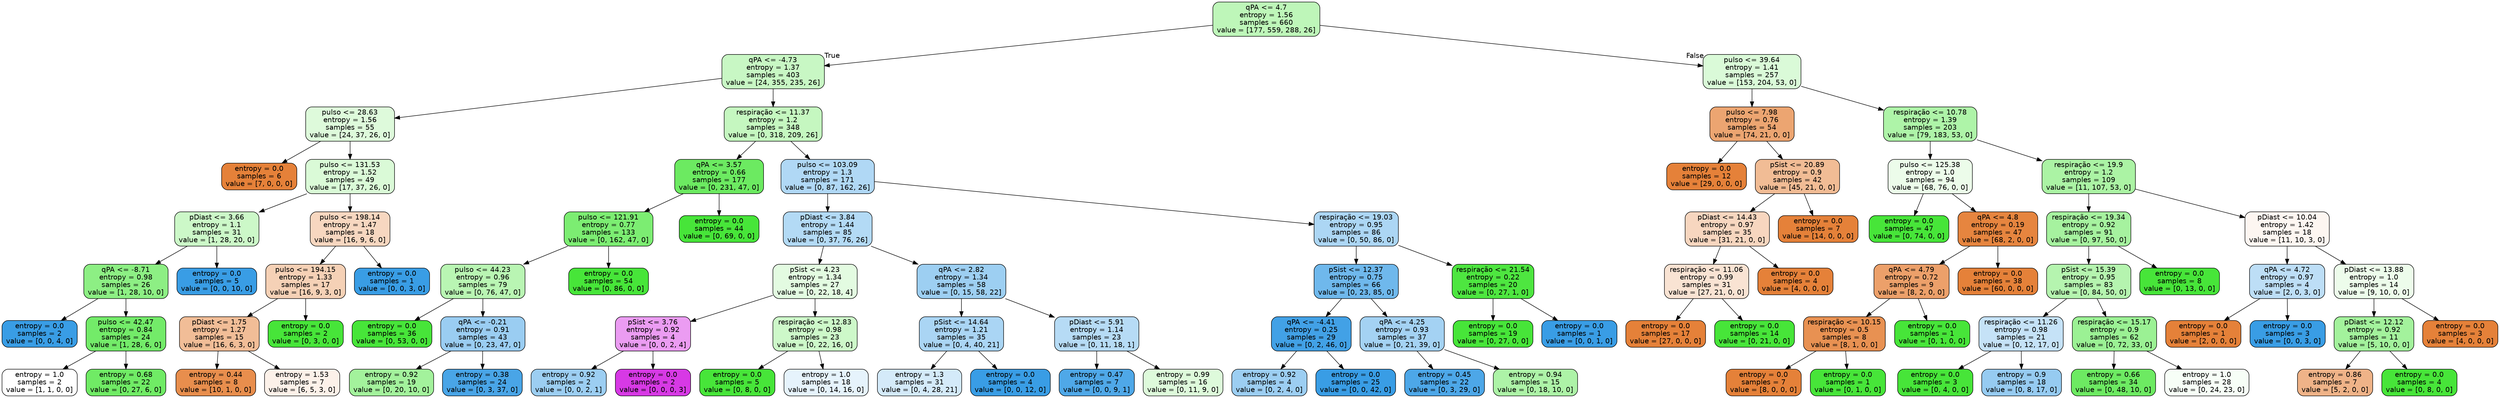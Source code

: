 digraph Tree {
node [shape=box, style="filled, rounded", color="black", fontname="helvetica"] ;
edge [fontname="helvetica"] ;
0 [label="qPA <= 4.7\nentropy = 1.56\nsamples = 660\nvalue = [177, 559, 288, 26]", fillcolor="#bef6b9"] ;
1 [label="qPA <= -4.73\nentropy = 1.37\nsamples = 403\nvalue = [24, 355, 235, 26]", fillcolor="#c8f7c4"] ;
0 -> 1 [labeldistance=2.5, labelangle=45, headlabel="True"] ;
2 [label="pulso <= 28.63\nentropy = 1.56\nsamples = 55\nvalue = [24, 37, 26, 0]", fillcolor="#defadb"] ;
1 -> 2 ;
3 [label="entropy = 0.0\nsamples = 6\nvalue = [7, 0, 0, 0]", fillcolor="#e58139"] ;
2 -> 3 ;
4 [label="pulso <= 131.53\nentropy = 1.52\nsamples = 49\nvalue = [17, 37, 26, 0]", fillcolor="#dafad7"] ;
2 -> 4 ;
5 [label="pDiast <= 3.66\nentropy = 1.1\nsamples = 31\nvalue = [1, 28, 20, 0]", fillcolor="#ccf8c8"] ;
4 -> 5 ;
6 [label="qPA <= -8.71\nentropy = 0.98\nsamples = 26\nvalue = [1, 28, 10, 0]", fillcolor="#8def84"] ;
5 -> 6 ;
7 [label="entropy = 0.0\nsamples = 2\nvalue = [0, 0, 4, 0]", fillcolor="#399de5"] ;
6 -> 7 ;
8 [label="pulso <= 42.47\nentropy = 0.84\nsamples = 24\nvalue = [1, 28, 6, 0]", fillcolor="#73eb69"] ;
6 -> 8 ;
9 [label="entropy = 1.0\nsamples = 2\nvalue = [1, 1, 0, 0]", fillcolor="#ffffff"] ;
8 -> 9 ;
10 [label="entropy = 0.68\nsamples = 22\nvalue = [0, 27, 6, 0]", fillcolor="#70eb65"] ;
8 -> 10 ;
11 [label="entropy = 0.0\nsamples = 5\nvalue = [0, 0, 10, 0]", fillcolor="#399de5"] ;
5 -> 11 ;
12 [label="pulso <= 198.14\nentropy = 1.47\nsamples = 18\nvalue = [16, 9, 6, 0]", fillcolor="#f7d7c0"] ;
4 -> 12 ;
13 [label="pulso <= 194.15\nentropy = 1.33\nsamples = 17\nvalue = [16, 9, 3, 0]", fillcolor="#f5d1b6"] ;
12 -> 13 ;
14 [label="pDiast <= 1.75\nentropy = 1.27\nsamples = 15\nvalue = [16, 6, 3, 0]", fillcolor="#f1bd97"] ;
13 -> 14 ;
15 [label="entropy = 0.44\nsamples = 8\nvalue = [10, 1, 0, 0]", fillcolor="#e88e4d"] ;
14 -> 15 ;
16 [label="entropy = 1.53\nsamples = 7\nvalue = [6, 5, 3, 0]", fillcolor="#fcf1e9"] ;
14 -> 16 ;
17 [label="entropy = 0.0\nsamples = 2\nvalue = [0, 3, 0, 0]", fillcolor="#47e539"] ;
13 -> 17 ;
18 [label="entropy = 0.0\nsamples = 1\nvalue = [0, 0, 3, 0]", fillcolor="#399de5"] ;
12 -> 18 ;
19 [label="respiração <= 11.37\nentropy = 1.2\nsamples = 348\nvalue = [0, 318, 209, 26]", fillcolor="#c5f7c0"] ;
1 -> 19 ;
20 [label="qPA <= 3.57\nentropy = 0.66\nsamples = 177\nvalue = [0, 231, 47, 0]", fillcolor="#6cea61"] ;
19 -> 20 ;
21 [label="pulso <= 121.91\nentropy = 0.77\nsamples = 133\nvalue = [0, 162, 47, 0]", fillcolor="#7ced72"] ;
20 -> 21 ;
22 [label="pulso <= 44.23\nentropy = 0.96\nsamples = 79\nvalue = [0, 76, 47, 0]", fillcolor="#b9f5b3"] ;
21 -> 22 ;
23 [label="entropy = 0.0\nsamples = 36\nvalue = [0, 53, 0, 0]", fillcolor="#47e539"] ;
22 -> 23 ;
24 [label="qPA <= -0.21\nentropy = 0.91\nsamples = 43\nvalue = [0, 23, 47, 0]", fillcolor="#9acdf2"] ;
22 -> 24 ;
25 [label="entropy = 0.92\nsamples = 19\nvalue = [0, 20, 10, 0]", fillcolor="#a3f29c"] ;
24 -> 25 ;
26 [label="entropy = 0.38\nsamples = 24\nvalue = [0, 3, 37, 0]", fillcolor="#49a5e7"] ;
24 -> 26 ;
27 [label="entropy = 0.0\nsamples = 54\nvalue = [0, 86, 0, 0]", fillcolor="#47e539"] ;
21 -> 27 ;
28 [label="entropy = 0.0\nsamples = 44\nvalue = [0, 69, 0, 0]", fillcolor="#47e539"] ;
20 -> 28 ;
29 [label="pulso <= 103.09\nentropy = 1.3\nsamples = 171\nvalue = [0, 87, 162, 26]", fillcolor="#b0d8f5"] ;
19 -> 29 ;
30 [label="pDiast <= 3.84\nentropy = 1.44\nsamples = 85\nvalue = [0, 37, 76, 26]", fillcolor="#b3daf5"] ;
29 -> 30 ;
31 [label="pSist <= 4.23\nentropy = 1.34\nsamples = 27\nvalue = [0, 22, 18, 4]", fillcolor="#e3fbe1"] ;
30 -> 31 ;
32 [label="pSist <= 3.76\nentropy = 0.92\nsamples = 4\nvalue = [0, 0, 2, 4]", fillcolor="#eb9cf2"] ;
31 -> 32 ;
33 [label="entropy = 0.92\nsamples = 2\nvalue = [0, 0, 2, 1]", fillcolor="#9ccef2"] ;
32 -> 33 ;
34 [label="entropy = 0.0\nsamples = 2\nvalue = [0, 0, 0, 3]", fillcolor="#d739e5"] ;
32 -> 34 ;
35 [label="respiração <= 12.83\nentropy = 0.98\nsamples = 23\nvalue = [0, 22, 16, 0]", fillcolor="#cdf8c9"] ;
31 -> 35 ;
36 [label="entropy = 0.0\nsamples = 5\nvalue = [0, 8, 0, 0]", fillcolor="#47e539"] ;
35 -> 36 ;
37 [label="entropy = 1.0\nsamples = 18\nvalue = [0, 14, 16, 0]", fillcolor="#e6f3fc"] ;
35 -> 37 ;
38 [label="qPA <= 2.82\nentropy = 1.34\nsamples = 58\nvalue = [0, 15, 58, 22]", fillcolor="#9dcff2"] ;
30 -> 38 ;
39 [label="pSist <= 14.64\nentropy = 1.21\nsamples = 35\nvalue = [0, 4, 40, 21]", fillcolor="#aad5f4"] ;
38 -> 39 ;
40 [label="entropy = 1.3\nsamples = 31\nvalue = [0, 4, 28, 21]", fillcolor="#d4eaf9"] ;
39 -> 40 ;
41 [label="entropy = 0.0\nsamples = 4\nvalue = [0, 0, 12, 0]", fillcolor="#399de5"] ;
39 -> 41 ;
42 [label="pDiast <= 5.91\nentropy = 1.14\nsamples = 23\nvalue = [0, 11, 18, 1]", fillcolor="#b6dbf5"] ;
38 -> 42 ;
43 [label="entropy = 0.47\nsamples = 7\nvalue = [0, 0, 9, 1]", fillcolor="#4fa8e8"] ;
42 -> 43 ;
44 [label="entropy = 0.99\nsamples = 16\nvalue = [0, 11, 9, 0]", fillcolor="#defadb"] ;
42 -> 44 ;
45 [label="respiração <= 19.03\nentropy = 0.95\nsamples = 86\nvalue = [0, 50, 86, 0]", fillcolor="#acd6f4"] ;
29 -> 45 ;
46 [label="pSist <= 12.37\nentropy = 0.75\nsamples = 66\nvalue = [0, 23, 85, 0]", fillcolor="#6fb8ec"] ;
45 -> 46 ;
47 [label="qPA <= -4.41\nentropy = 0.25\nsamples = 29\nvalue = [0, 2, 46, 0]", fillcolor="#42a1e6"] ;
46 -> 47 ;
48 [label="entropy = 0.92\nsamples = 4\nvalue = [0, 2, 4, 0]", fillcolor="#9ccef2"] ;
47 -> 48 ;
49 [label="entropy = 0.0\nsamples = 25\nvalue = [0, 0, 42, 0]", fillcolor="#399de5"] ;
47 -> 49 ;
50 [label="qPA <= 4.25\nentropy = 0.93\nsamples = 37\nvalue = [0, 21, 39, 0]", fillcolor="#a4d2f3"] ;
46 -> 50 ;
51 [label="entropy = 0.45\nsamples = 22\nvalue = [0, 3, 29, 0]", fillcolor="#4da7e8"] ;
50 -> 51 ;
52 [label="entropy = 0.94\nsamples = 15\nvalue = [0, 18, 10, 0]", fillcolor="#adf3a7"] ;
50 -> 52 ;
53 [label="respiração <= 21.54\nentropy = 0.22\nsamples = 20\nvalue = [0, 27, 1, 0]", fillcolor="#4ee640"] ;
45 -> 53 ;
54 [label="entropy = 0.0\nsamples = 19\nvalue = [0, 27, 0, 0]", fillcolor="#47e539"] ;
53 -> 54 ;
55 [label="entropy = 0.0\nsamples = 1\nvalue = [0, 0, 1, 0]", fillcolor="#399de5"] ;
53 -> 55 ;
56 [label="pulso <= 39.64\nentropy = 1.41\nsamples = 257\nvalue = [153, 204, 53, 0]", fillcolor="#dafad8"] ;
0 -> 56 [labeldistance=2.5, labelangle=-45, headlabel="False"] ;
57 [label="pulso <= 7.98\nentropy = 0.76\nsamples = 54\nvalue = [74, 21, 0, 0]", fillcolor="#eca571"] ;
56 -> 57 ;
58 [label="entropy = 0.0\nsamples = 12\nvalue = [29, 0, 0, 0]", fillcolor="#e58139"] ;
57 -> 58 ;
59 [label="pSist <= 20.89\nentropy = 0.9\nsamples = 42\nvalue = [45, 21, 0, 0]", fillcolor="#f1bc95"] ;
57 -> 59 ;
60 [label="pDiast <= 14.43\nentropy = 0.97\nsamples = 35\nvalue = [31, 21, 0, 0]", fillcolor="#f7d6bf"] ;
59 -> 60 ;
61 [label="respiração <= 11.06\nentropy = 0.99\nsamples = 31\nvalue = [27, 21, 0, 0]", fillcolor="#f9e3d3"] ;
60 -> 61 ;
62 [label="entropy = 0.0\nsamples = 17\nvalue = [27, 0, 0, 0]", fillcolor="#e58139"] ;
61 -> 62 ;
63 [label="entropy = 0.0\nsamples = 14\nvalue = [0, 21, 0, 0]", fillcolor="#47e539"] ;
61 -> 63 ;
64 [label="entropy = 0.0\nsamples = 4\nvalue = [4, 0, 0, 0]", fillcolor="#e58139"] ;
60 -> 64 ;
65 [label="entropy = 0.0\nsamples = 7\nvalue = [14, 0, 0, 0]", fillcolor="#e58139"] ;
59 -> 65 ;
66 [label="respiração <= 10.78\nentropy = 1.39\nsamples = 203\nvalue = [79, 183, 53, 0]", fillcolor="#aef4a8"] ;
56 -> 66 ;
67 [label="pulso <= 125.38\nentropy = 1.0\nsamples = 94\nvalue = [68, 76, 0, 0]", fillcolor="#ecfcea"] ;
66 -> 67 ;
68 [label="entropy = 0.0\nsamples = 47\nvalue = [0, 74, 0, 0]", fillcolor="#47e539"] ;
67 -> 68 ;
69 [label="qPA <= 4.8\nentropy = 0.19\nsamples = 47\nvalue = [68, 2, 0, 0]", fillcolor="#e6853f"] ;
67 -> 69 ;
70 [label="qPA <= 4.79\nentropy = 0.72\nsamples = 9\nvalue = [8, 2, 0, 0]", fillcolor="#eca06a"] ;
69 -> 70 ;
71 [label="respiração <= 10.15\nentropy = 0.5\nsamples = 8\nvalue = [8, 1, 0, 0]", fillcolor="#e89152"] ;
70 -> 71 ;
72 [label="entropy = 0.0\nsamples = 7\nvalue = [8, 0, 0, 0]", fillcolor="#e58139"] ;
71 -> 72 ;
73 [label="entropy = 0.0\nsamples = 1\nvalue = [0, 1, 0, 0]", fillcolor="#47e539"] ;
71 -> 73 ;
74 [label="entropy = 0.0\nsamples = 1\nvalue = [0, 1, 0, 0]", fillcolor="#47e539"] ;
70 -> 74 ;
75 [label="entropy = 0.0\nsamples = 38\nvalue = [60, 0, 0, 0]", fillcolor="#e58139"] ;
69 -> 75 ;
76 [label="respiração <= 19.9\nentropy = 1.2\nsamples = 109\nvalue = [11, 107, 53, 0]", fillcolor="#abf3a4"] ;
66 -> 76 ;
77 [label="respiração <= 19.34\nentropy = 0.92\nsamples = 91\nvalue = [0, 97, 50, 0]", fillcolor="#a6f29f"] ;
76 -> 77 ;
78 [label="pSist <= 15.39\nentropy = 0.95\nsamples = 83\nvalue = [0, 84, 50, 0]", fillcolor="#b5f4af"] ;
77 -> 78 ;
79 [label="respiração <= 11.26\nentropy = 0.98\nsamples = 21\nvalue = [0, 12, 17, 0]", fillcolor="#c5e2f7"] ;
78 -> 79 ;
80 [label="entropy = 0.0\nsamples = 3\nvalue = [0, 4, 0, 0]", fillcolor="#47e539"] ;
79 -> 80 ;
81 [label="entropy = 0.9\nsamples = 18\nvalue = [0, 8, 17, 0]", fillcolor="#96cbf1"] ;
79 -> 81 ;
82 [label="respiração <= 15.17\nentropy = 0.9\nsamples = 62\nvalue = [0, 72, 33, 0]", fillcolor="#9bf194"] ;
78 -> 82 ;
83 [label="entropy = 0.66\nsamples = 34\nvalue = [0, 48, 10, 0]", fillcolor="#6dea62"] ;
82 -> 83 ;
84 [label="entropy = 1.0\nsamples = 28\nvalue = [0, 24, 23, 0]", fillcolor="#f7fef7"] ;
82 -> 84 ;
85 [label="entropy = 0.0\nsamples = 8\nvalue = [0, 13, 0, 0]", fillcolor="#47e539"] ;
77 -> 85 ;
86 [label="pDiast <= 10.04\nentropy = 1.42\nsamples = 18\nvalue = [11, 10, 3, 0]", fillcolor="#fdf6f1"] ;
76 -> 86 ;
87 [label="qPA <= 4.72\nentropy = 0.97\nsamples = 4\nvalue = [2, 0, 3, 0]", fillcolor="#bddef6"] ;
86 -> 87 ;
88 [label="entropy = 0.0\nsamples = 1\nvalue = [2, 0, 0, 0]", fillcolor="#e58139"] ;
87 -> 88 ;
89 [label="entropy = 0.0\nsamples = 3\nvalue = [0, 0, 3, 0]", fillcolor="#399de5"] ;
87 -> 89 ;
90 [label="pDiast <= 13.88\nentropy = 1.0\nsamples = 14\nvalue = [9, 10, 0, 0]", fillcolor="#edfceb"] ;
86 -> 90 ;
91 [label="pDiast <= 12.12\nentropy = 0.92\nsamples = 11\nvalue = [5, 10, 0, 0]", fillcolor="#a3f29c"] ;
90 -> 91 ;
92 [label="entropy = 0.86\nsamples = 7\nvalue = [5, 2, 0, 0]", fillcolor="#efb388"] ;
91 -> 92 ;
93 [label="entropy = 0.0\nsamples = 4\nvalue = [0, 8, 0, 0]", fillcolor="#47e539"] ;
91 -> 93 ;
94 [label="entropy = 0.0\nsamples = 3\nvalue = [4, 0, 0, 0]", fillcolor="#e58139"] ;
90 -> 94 ;
}